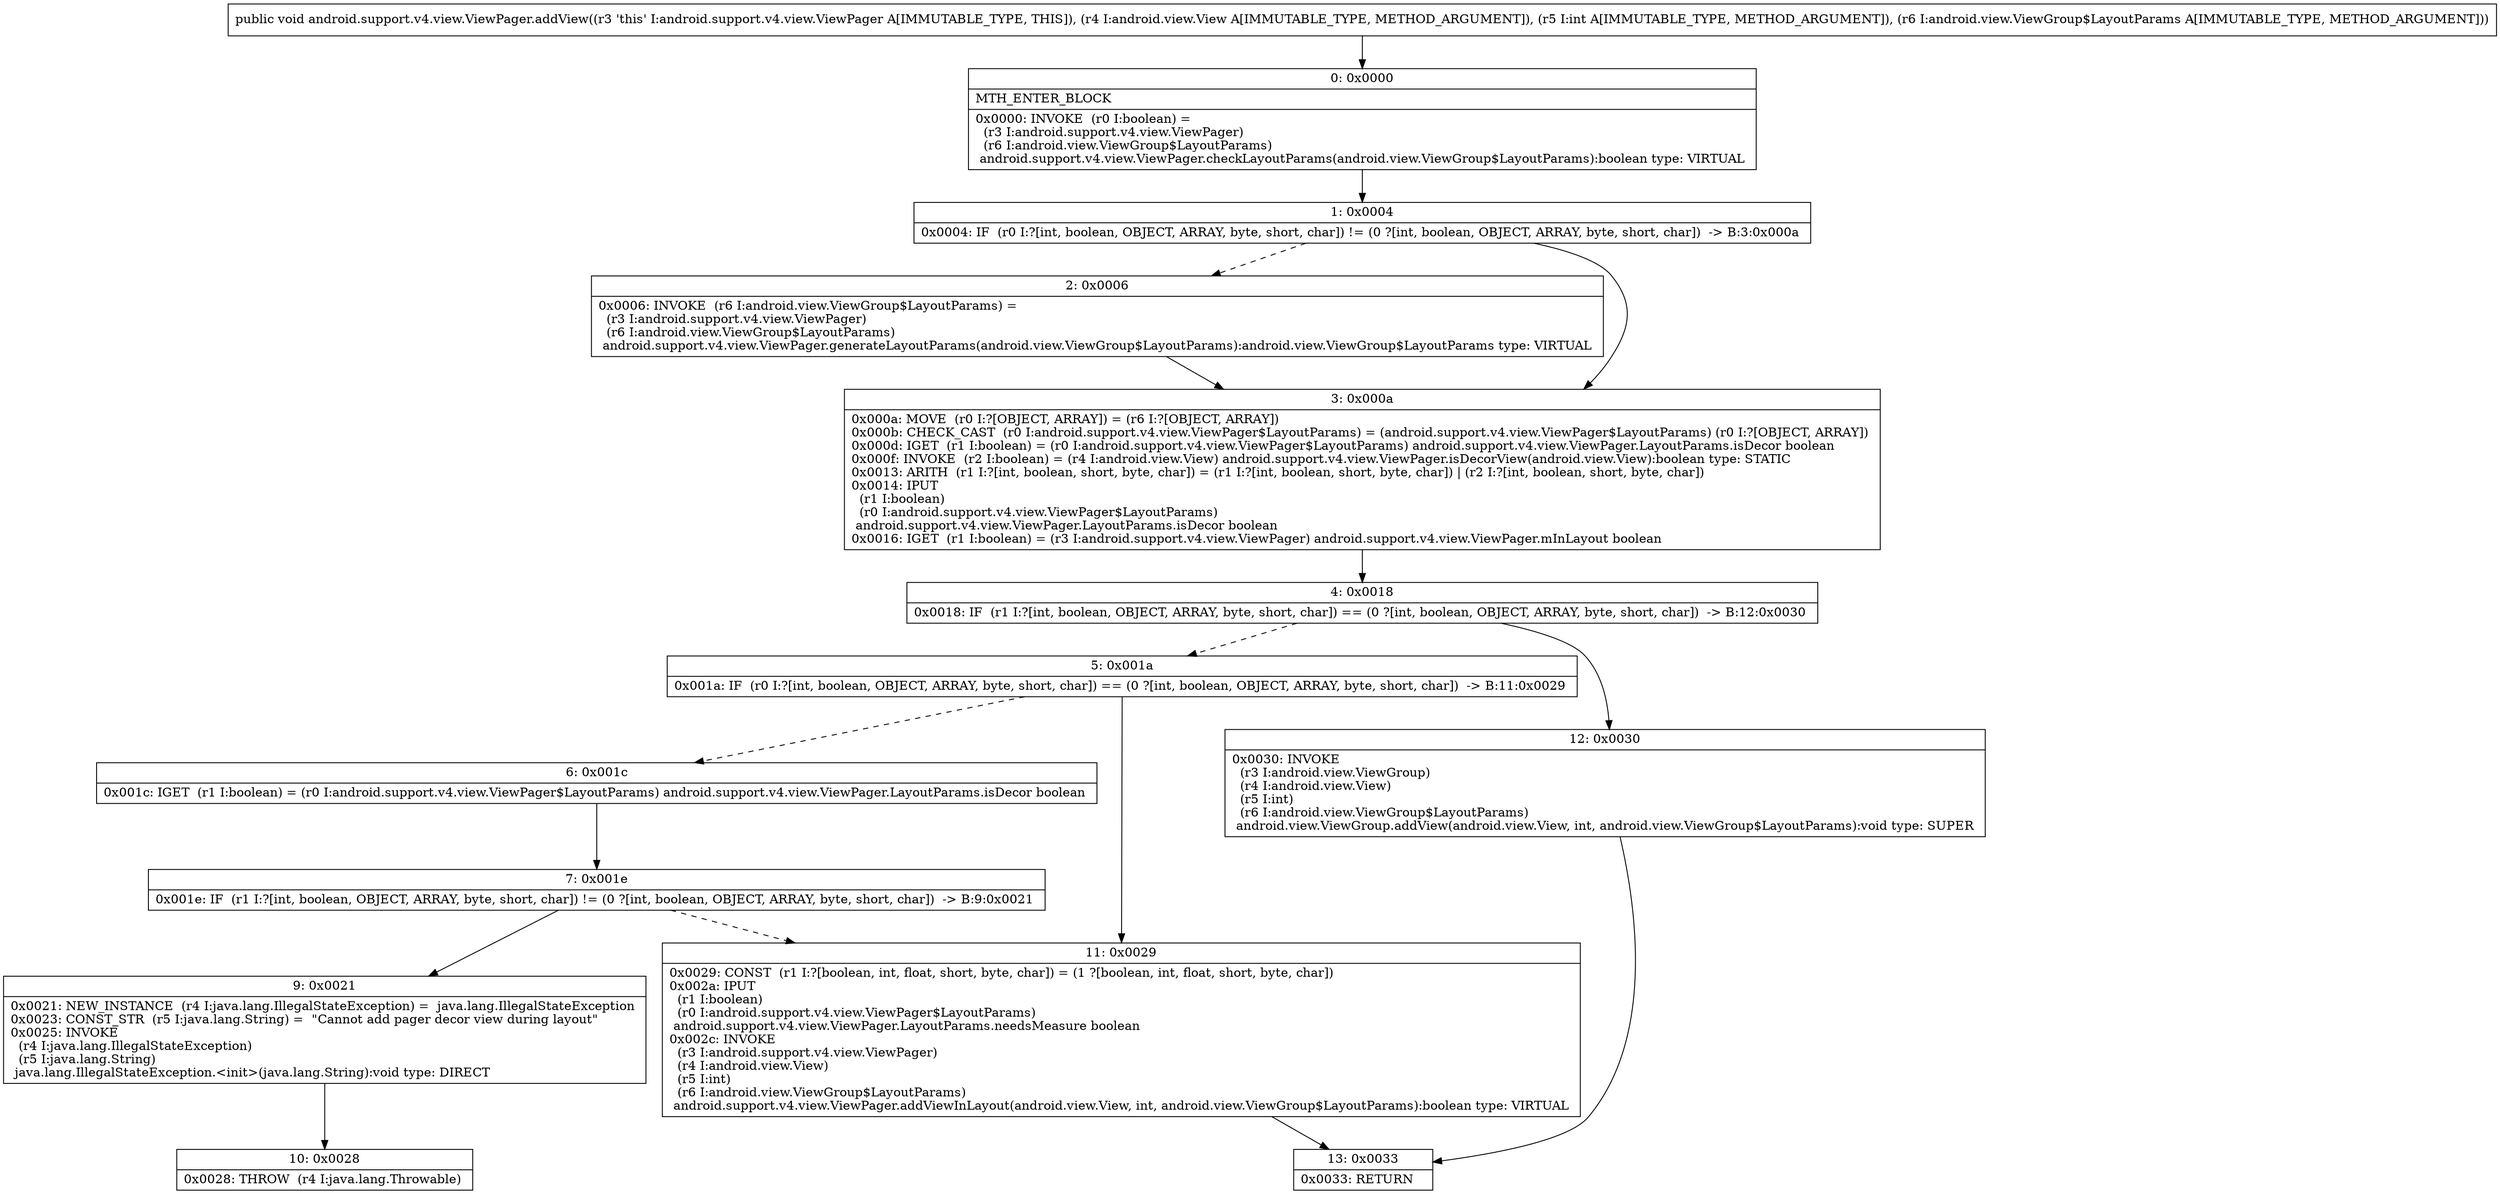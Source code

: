 digraph "CFG forandroid.support.v4.view.ViewPager.addView(Landroid\/view\/View;ILandroid\/view\/ViewGroup$LayoutParams;)V" {
Node_0 [shape=record,label="{0\:\ 0x0000|MTH_ENTER_BLOCK\l|0x0000: INVOKE  (r0 I:boolean) = \l  (r3 I:android.support.v4.view.ViewPager)\l  (r6 I:android.view.ViewGroup$LayoutParams)\l android.support.v4.view.ViewPager.checkLayoutParams(android.view.ViewGroup$LayoutParams):boolean type: VIRTUAL \l}"];
Node_1 [shape=record,label="{1\:\ 0x0004|0x0004: IF  (r0 I:?[int, boolean, OBJECT, ARRAY, byte, short, char]) != (0 ?[int, boolean, OBJECT, ARRAY, byte, short, char])  \-\> B:3:0x000a \l}"];
Node_2 [shape=record,label="{2\:\ 0x0006|0x0006: INVOKE  (r6 I:android.view.ViewGroup$LayoutParams) = \l  (r3 I:android.support.v4.view.ViewPager)\l  (r6 I:android.view.ViewGroup$LayoutParams)\l android.support.v4.view.ViewPager.generateLayoutParams(android.view.ViewGroup$LayoutParams):android.view.ViewGroup$LayoutParams type: VIRTUAL \l}"];
Node_3 [shape=record,label="{3\:\ 0x000a|0x000a: MOVE  (r0 I:?[OBJECT, ARRAY]) = (r6 I:?[OBJECT, ARRAY]) \l0x000b: CHECK_CAST  (r0 I:android.support.v4.view.ViewPager$LayoutParams) = (android.support.v4.view.ViewPager$LayoutParams) (r0 I:?[OBJECT, ARRAY]) \l0x000d: IGET  (r1 I:boolean) = (r0 I:android.support.v4.view.ViewPager$LayoutParams) android.support.v4.view.ViewPager.LayoutParams.isDecor boolean \l0x000f: INVOKE  (r2 I:boolean) = (r4 I:android.view.View) android.support.v4.view.ViewPager.isDecorView(android.view.View):boolean type: STATIC \l0x0013: ARITH  (r1 I:?[int, boolean, short, byte, char]) = (r1 I:?[int, boolean, short, byte, char]) \| (r2 I:?[int, boolean, short, byte, char]) \l0x0014: IPUT  \l  (r1 I:boolean)\l  (r0 I:android.support.v4.view.ViewPager$LayoutParams)\l android.support.v4.view.ViewPager.LayoutParams.isDecor boolean \l0x0016: IGET  (r1 I:boolean) = (r3 I:android.support.v4.view.ViewPager) android.support.v4.view.ViewPager.mInLayout boolean \l}"];
Node_4 [shape=record,label="{4\:\ 0x0018|0x0018: IF  (r1 I:?[int, boolean, OBJECT, ARRAY, byte, short, char]) == (0 ?[int, boolean, OBJECT, ARRAY, byte, short, char])  \-\> B:12:0x0030 \l}"];
Node_5 [shape=record,label="{5\:\ 0x001a|0x001a: IF  (r0 I:?[int, boolean, OBJECT, ARRAY, byte, short, char]) == (0 ?[int, boolean, OBJECT, ARRAY, byte, short, char])  \-\> B:11:0x0029 \l}"];
Node_6 [shape=record,label="{6\:\ 0x001c|0x001c: IGET  (r1 I:boolean) = (r0 I:android.support.v4.view.ViewPager$LayoutParams) android.support.v4.view.ViewPager.LayoutParams.isDecor boolean \l}"];
Node_7 [shape=record,label="{7\:\ 0x001e|0x001e: IF  (r1 I:?[int, boolean, OBJECT, ARRAY, byte, short, char]) != (0 ?[int, boolean, OBJECT, ARRAY, byte, short, char])  \-\> B:9:0x0021 \l}"];
Node_9 [shape=record,label="{9\:\ 0x0021|0x0021: NEW_INSTANCE  (r4 I:java.lang.IllegalStateException) =  java.lang.IllegalStateException \l0x0023: CONST_STR  (r5 I:java.lang.String) =  \"Cannot add pager decor view during layout\" \l0x0025: INVOKE  \l  (r4 I:java.lang.IllegalStateException)\l  (r5 I:java.lang.String)\l java.lang.IllegalStateException.\<init\>(java.lang.String):void type: DIRECT \l}"];
Node_10 [shape=record,label="{10\:\ 0x0028|0x0028: THROW  (r4 I:java.lang.Throwable) \l}"];
Node_11 [shape=record,label="{11\:\ 0x0029|0x0029: CONST  (r1 I:?[boolean, int, float, short, byte, char]) = (1 ?[boolean, int, float, short, byte, char]) \l0x002a: IPUT  \l  (r1 I:boolean)\l  (r0 I:android.support.v4.view.ViewPager$LayoutParams)\l android.support.v4.view.ViewPager.LayoutParams.needsMeasure boolean \l0x002c: INVOKE  \l  (r3 I:android.support.v4.view.ViewPager)\l  (r4 I:android.view.View)\l  (r5 I:int)\l  (r6 I:android.view.ViewGroup$LayoutParams)\l android.support.v4.view.ViewPager.addViewInLayout(android.view.View, int, android.view.ViewGroup$LayoutParams):boolean type: VIRTUAL \l}"];
Node_12 [shape=record,label="{12\:\ 0x0030|0x0030: INVOKE  \l  (r3 I:android.view.ViewGroup)\l  (r4 I:android.view.View)\l  (r5 I:int)\l  (r6 I:android.view.ViewGroup$LayoutParams)\l android.view.ViewGroup.addView(android.view.View, int, android.view.ViewGroup$LayoutParams):void type: SUPER \l}"];
Node_13 [shape=record,label="{13\:\ 0x0033|0x0033: RETURN   \l}"];
MethodNode[shape=record,label="{public void android.support.v4.view.ViewPager.addView((r3 'this' I:android.support.v4.view.ViewPager A[IMMUTABLE_TYPE, THIS]), (r4 I:android.view.View A[IMMUTABLE_TYPE, METHOD_ARGUMENT]), (r5 I:int A[IMMUTABLE_TYPE, METHOD_ARGUMENT]), (r6 I:android.view.ViewGroup$LayoutParams A[IMMUTABLE_TYPE, METHOD_ARGUMENT])) }"];
MethodNode -> Node_0;
Node_0 -> Node_1;
Node_1 -> Node_2[style=dashed];
Node_1 -> Node_3;
Node_2 -> Node_3;
Node_3 -> Node_4;
Node_4 -> Node_5[style=dashed];
Node_4 -> Node_12;
Node_5 -> Node_6[style=dashed];
Node_5 -> Node_11;
Node_6 -> Node_7;
Node_7 -> Node_9;
Node_7 -> Node_11[style=dashed];
Node_9 -> Node_10;
Node_11 -> Node_13;
Node_12 -> Node_13;
}


